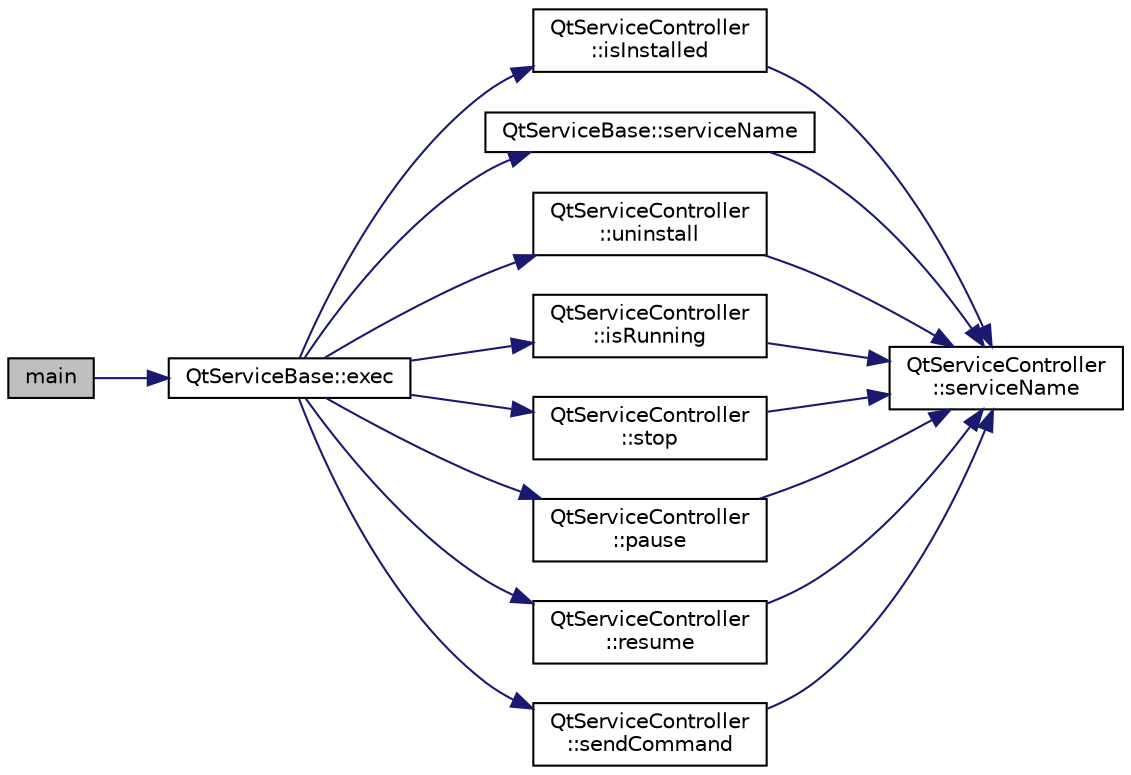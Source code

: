 digraph "main"
{
  edge [fontname="Helvetica",fontsize="10",labelfontname="Helvetica",labelfontsize="10"];
  node [fontname="Helvetica",fontsize="10",shape=record];
  rankdir="LR";
  Node0 [label="main",height=0.2,width=0.4,color="black", fillcolor="grey75", style="filled", fontcolor="black"];
  Node0 -> Node1 [color="midnightblue",fontsize="10",style="solid"];
  Node1 [label="QtServiceBase::exec",height=0.2,width=0.4,color="black", fillcolor="white", style="filled",URL="$class_qt_service_base.html#afae2e589de71c1ae3ae8db3dc9ab9c64"];
  Node1 -> Node2 [color="midnightblue",fontsize="10",style="solid"];
  Node2 [label="QtServiceController\l::isInstalled",height=0.2,width=0.4,color="black", fillcolor="white", style="filled",URL="$class_qt_service_controller.html#a7e36fb18a273118709faf22f732feac4"];
  Node2 -> Node3 [color="midnightblue",fontsize="10",style="solid"];
  Node3 [label="QtServiceController\l::serviceName",height=0.2,width=0.4,color="black", fillcolor="white", style="filled",URL="$class_qt_service_controller.html#a3df972ecd01a00fff5cda316ae35cbea"];
  Node1 -> Node4 [color="midnightblue",fontsize="10",style="solid"];
  Node4 [label="QtServiceBase::serviceName",height=0.2,width=0.4,color="black", fillcolor="white", style="filled",URL="$class_qt_service_base.html#a643f253b3931e6a6c4e8caa190756214"];
  Node4 -> Node3 [color="midnightblue",fontsize="10",style="solid"];
  Node1 -> Node5 [color="midnightblue",fontsize="10",style="solid"];
  Node5 [label="QtServiceController\l::uninstall",height=0.2,width=0.4,color="black", fillcolor="white", style="filled",URL="$class_qt_service_controller.html#a25cd2f1f6868ece5de77976eb55cb74c"];
  Node5 -> Node3 [color="midnightblue",fontsize="10",style="solid"];
  Node1 -> Node6 [color="midnightblue",fontsize="10",style="solid"];
  Node6 [label="QtServiceController\l::isRunning",height=0.2,width=0.4,color="black", fillcolor="white", style="filled",URL="$class_qt_service_controller.html#a4a11b35468848388174a36af66f25fc3"];
  Node6 -> Node3 [color="midnightblue",fontsize="10",style="solid"];
  Node1 -> Node7 [color="midnightblue",fontsize="10",style="solid"];
  Node7 [label="QtServiceController\l::stop",height=0.2,width=0.4,color="black", fillcolor="white", style="filled",URL="$class_qt_service_controller.html#ad06afa647666769e309474b18bf7cf90"];
  Node7 -> Node3 [color="midnightblue",fontsize="10",style="solid"];
  Node1 -> Node8 [color="midnightblue",fontsize="10",style="solid"];
  Node8 [label="QtServiceController\l::pause",height=0.2,width=0.4,color="black", fillcolor="white", style="filled",URL="$class_qt_service_controller.html#aeee2fcc9469f77c7ed8a7955c4fa3a07"];
  Node8 -> Node3 [color="midnightblue",fontsize="10",style="solid"];
  Node1 -> Node9 [color="midnightblue",fontsize="10",style="solid"];
  Node9 [label="QtServiceController\l::resume",height=0.2,width=0.4,color="black", fillcolor="white", style="filled",URL="$class_qt_service_controller.html#a2d71eab6146427fc7b431386bf72eaec"];
  Node9 -> Node3 [color="midnightblue",fontsize="10",style="solid"];
  Node1 -> Node10 [color="midnightblue",fontsize="10",style="solid"];
  Node10 [label="QtServiceController\l::sendCommand",height=0.2,width=0.4,color="black", fillcolor="white", style="filled",URL="$class_qt_service_controller.html#a1428c7d51403416bc7663ae37c446cfc"];
  Node10 -> Node3 [color="midnightblue",fontsize="10",style="solid"];
}
